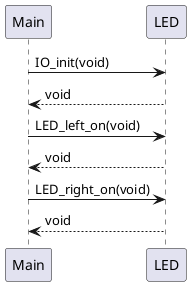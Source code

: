 @startuml
Main -> LED : IO_init(void)
LED --> Main : void

Main -> LED : LED_left_on(void)
LED --> Main : void

Main -> LED : LED_right_on(void)
LED --> Main : void

@enduml

